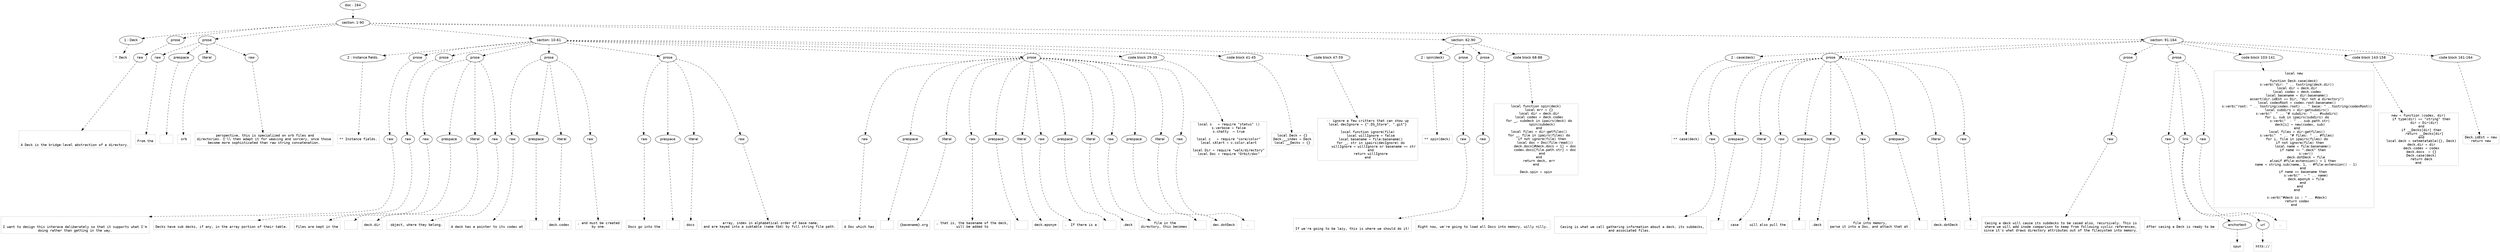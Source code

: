 digraph lpegNode {

node [fontname=Helvetica]
edge [style=dashed]

doc_0 [label="doc - 164"]


doc_0 -> { section_1}
{rank=same; section_1}

section_1 [label="section: 1-90"]


// END RANK doc_0

section_1 -> { header_2 prose_3 prose_4 section_5 section_6 section_7}
{rank=same; header_2 prose_3 prose_4 section_5 section_6 section_7}

header_2 [label="1 : Deck"]

prose_3 [label="prose"]

prose_4 [label="prose"]

section_5 [label="section: 10-61"]

section_6 [label="section: 62-90"]

section_7 [label="section: 91-164"]


// END RANK section_1

header_2 -> leaf_8
leaf_8  [color=Gray,shape=rectangle,fontname=Inconsolata,label="* Deck"]
// END RANK header_2

prose_3 -> { raw_9}
{rank=same; raw_9}

raw_9 [label="raw"]


// END RANK prose_3

raw_9 -> leaf_10
leaf_10  [color=Gray,shape=rectangle,fontname=Inconsolata,label="


A Deck is the bridge-level abstraction of a directory.
"]
// END RANK raw_9

prose_4 -> { raw_11 prespace_12 literal_13 raw_14}
{rank=same; raw_11 prespace_12 literal_13 raw_14}

raw_11 [label="raw"]

prespace_12 [label="prespace"]

literal_13 [label="literal"]

raw_14 [label="raw"]


// END RANK prose_4

raw_11 -> leaf_15
leaf_15  [color=Gray,shape=rectangle,fontname=Inconsolata,label="
From the"]
// END RANK raw_11

prespace_12 -> leaf_16
leaf_16  [color=Gray,shape=rectangle,fontname=Inconsolata,label=" "]
// END RANK prespace_12

literal_13 -> leaf_17
leaf_17  [color=Gray,shape=rectangle,fontname=Inconsolata,label="orb"]
// END RANK literal_13

raw_14 -> leaf_18
leaf_18  [color=Gray,shape=rectangle,fontname=Inconsolata,label=" perspective, this is specialized on orb files and
directories. I'll then adapt it for weaving and sorcery, once those
become more sophisticated than raw string concatenation.
"]
// END RANK raw_14

section_5 -> { header_19 prose_20 prose_21 prose_22 prose_23 prose_24 prose_25 codeblock_26 codeblock_27 codeblock_28}
{rank=same; header_19 prose_20 prose_21 prose_22 prose_23 prose_24 prose_25 codeblock_26 codeblock_27 codeblock_28}

header_19 [label="2 : Instance fields."]

prose_20 [label="prose"]

prose_21 [label="prose"]

prose_22 [label="prose"]

prose_23 [label="prose"]

prose_24 [label="prose"]

prose_25 [label="prose"]

codeblock_26 [label="code block 29-39"]

codeblock_27 [label="code block 41-45"]

codeblock_28 [label="code block 47-59"]


// END RANK section_5

header_19 -> leaf_29
leaf_29  [color=Gray,shape=rectangle,fontname=Inconsolata,label="** Instance fields."]
// END RANK header_19

prose_20 -> { raw_30}
{rank=same; raw_30}

raw_30 [label="raw"]


// END RANK prose_20

raw_30 -> leaf_31
leaf_31  [color=Gray,shape=rectangle,fontname=Inconsolata,label="

I want to design this interace deliberately so that it supports what I'm
doing rather than getting in the way.
"]
// END RANK raw_30

prose_21 -> { raw_32}
{rank=same; raw_32}

raw_32 [label="raw"]


// END RANK prose_21

raw_32 -> leaf_33
leaf_33  [color=Gray,shape=rectangle,fontname=Inconsolata,label="
Decks have sub decks, if any, in the array portion of their table.
"]
// END RANK raw_32

prose_22 -> { raw_34 prespace_35 literal_36 raw_37}
{rank=same; raw_34 prespace_35 literal_36 raw_37}

raw_34 [label="raw"]

prespace_35 [label="prespace"]

literal_36 [label="literal"]

raw_37 [label="raw"]


// END RANK prose_22

raw_34 -> leaf_38
leaf_38  [color=Gray,shape=rectangle,fontname=Inconsolata,label="
Files are kept in the"]
// END RANK raw_34

prespace_35 -> leaf_39
leaf_39  [color=Gray,shape=rectangle,fontname=Inconsolata,label=" "]
// END RANK prespace_35

literal_36 -> leaf_40
leaf_40  [color=Gray,shape=rectangle,fontname=Inconsolata,label="deck.dir"]
// END RANK literal_36

raw_37 -> leaf_41
leaf_41  [color=Gray,shape=rectangle,fontname=Inconsolata,label=" object, where they belong.
"]
// END RANK raw_37

prose_23 -> { raw_42 prespace_43 literal_44 raw_45}
{rank=same; raw_42 prespace_43 literal_44 raw_45}

raw_42 [label="raw"]

prespace_43 [label="prespace"]

literal_44 [label="literal"]

raw_45 [label="raw"]


// END RANK prose_23

raw_42 -> leaf_46
leaf_46  [color=Gray,shape=rectangle,fontname=Inconsolata,label="
A deck has a pointer to its codex at"]
// END RANK raw_42

prespace_43 -> leaf_47
leaf_47  [color=Gray,shape=rectangle,fontname=Inconsolata,label=" "]
// END RANK prespace_43

literal_44 -> leaf_48
leaf_48  [color=Gray,shape=rectangle,fontname=Inconsolata,label="deck.codex"]
// END RANK literal_44

raw_45 -> leaf_49
leaf_49  [color=Gray,shape=rectangle,fontname=Inconsolata,label=", and must be created
by one.
"]
// END RANK raw_45

prose_24 -> { raw_50 prespace_51 literal_52 raw_53}
{rank=same; raw_50 prespace_51 literal_52 raw_53}

raw_50 [label="raw"]

prespace_51 [label="prespace"]

literal_52 [label="literal"]

raw_53 [label="raw"]


// END RANK prose_24

raw_50 -> leaf_54
leaf_54  [color=Gray,shape=rectangle,fontname=Inconsolata,label="
Docs go into the"]
// END RANK raw_50

prespace_51 -> leaf_55
leaf_55  [color=Gray,shape=rectangle,fontname=Inconsolata,label=" "]
// END RANK prespace_51

literal_52 -> leaf_56
leaf_56  [color=Gray,shape=rectangle,fontname=Inconsolata,label="docs"]
// END RANK literal_52

raw_53 -> leaf_57
leaf_57  [color=Gray,shape=rectangle,fontname=Inconsolata,label=" array, index in alphabetical order of base name,
and are keyed into a subtable (name tbd) by full string file path.
"]
// END RANK raw_53

prose_25 -> { raw_58 prespace_59 literal_60 raw_61 prespace_62 literal_63 raw_64 prespace_65 literal_66 raw_67 prespace_68 literal_69 raw_70}
{rank=same; raw_58 prespace_59 literal_60 raw_61 prespace_62 literal_63 raw_64 prespace_65 literal_66 raw_67 prespace_68 literal_69 raw_70}

raw_58 [label="raw"]

prespace_59 [label="prespace"]

literal_60 [label="literal"]

raw_61 [label="raw"]

prespace_62 [label="prespace"]

literal_63 [label="literal"]

raw_64 [label="raw"]

prespace_65 [label="prespace"]

literal_66 [label="literal"]

raw_67 [label="raw"]

prespace_68 [label="prespace"]

literal_69 [label="literal"]

raw_70 [label="raw"]


// END RANK prose_25

raw_58 -> leaf_71
leaf_71  [color=Gray,shape=rectangle,fontname=Inconsolata,label="
A Doc which has"]
// END RANK raw_58

prespace_59 -> leaf_72
leaf_72  [color=Gray,shape=rectangle,fontname=Inconsolata,label=" "]
// END RANK prespace_59

literal_60 -> leaf_73
leaf_73  [color=Gray,shape=rectangle,fontname=Inconsolata,label="{basename}.org"]
// END RANK literal_60

raw_61 -> leaf_74
leaf_74  [color=Gray,shape=rectangle,fontname=Inconsolata,label=", that is, the basename of the deck,
will be added to"]
// END RANK raw_61

prespace_62 -> leaf_75
leaf_75  [color=Gray,shape=rectangle,fontname=Inconsolata,label=" "]
// END RANK prespace_62

literal_63 -> leaf_76
leaf_76  [color=Gray,shape=rectangle,fontname=Inconsolata,label="deck.eponym"]
// END RANK literal_63

raw_64 -> leaf_77
leaf_77  [color=Gray,shape=rectangle,fontname=Inconsolata,label=".  If there is a"]
// END RANK raw_64

prespace_65 -> leaf_78
leaf_78  [color=Gray,shape=rectangle,fontname=Inconsolata,label=" "]
// END RANK prespace_65

literal_66 -> leaf_79
leaf_79  [color=Gray,shape=rectangle,fontname=Inconsolata,label=".deck"]
// END RANK literal_66

raw_67 -> leaf_80
leaf_80  [color=Gray,shape=rectangle,fontname=Inconsolata,label=" file in the
directory, this becomes"]
// END RANK raw_67

prespace_68 -> leaf_81
leaf_81  [color=Gray,shape=rectangle,fontname=Inconsolata,label=" "]
// END RANK prespace_68

literal_69 -> leaf_82
leaf_82  [color=Gray,shape=rectangle,fontname=Inconsolata,label="dec.dotDeck"]
// END RANK literal_69

raw_70 -> leaf_83
leaf_83  [color=Gray,shape=rectangle,fontname=Inconsolata,label=".
"]
// END RANK raw_70

codeblock_26 -> leaf_84
leaf_84  [color=Gray,shape=rectangle,fontname=Inconsolata,label="local s   = require \"status\" ()
s.verbose = false
s.chatty  = true

local c   = require \"core/color\"
local cAlert = c.color.alert

local Dir = require \"walk/directory\"
local Doc = require \"Orbit/doc\""]
// END RANK codeblock_26

codeblock_27 -> leaf_85
leaf_85  [color=Gray,shape=rectangle,fontname=Inconsolata,label="local Deck = {}
Deck.__index = Deck
local __Decks = {}"]
// END RANK codeblock_27

codeblock_28 -> leaf_86
leaf_86  [color=Gray,shape=rectangle,fontname=Inconsolata,label="-- ignore a few critters that can show up
local decIgnore = {\".DS_Store\", \".git\"}

local function ignore(file)
   local willIgnore = false
   local basename = file:basename()
   for _, str in ipairs(decIgnore) do
      willIgnore = willIgnore or basename == str
   end
   return willIgnore
end"]
// END RANK codeblock_28

section_6 -> { header_87 prose_88 prose_89 codeblock_90}
{rank=same; header_87 prose_88 prose_89 codeblock_90}

header_87 [label="2 : spin(deck)"]

prose_88 [label="prose"]

prose_89 [label="prose"]

codeblock_90 [label="code block 68-88"]


// END RANK section_6

header_87 -> leaf_91
leaf_91  [color=Gray,shape=rectangle,fontname=Inconsolata,label="** spin(deck)"]
// END RANK header_87

prose_88 -> { raw_92}
{rank=same; raw_92}

raw_92 [label="raw"]


// END RANK prose_88

raw_92 -> leaf_93
leaf_93  [color=Gray,shape=rectangle,fontname=Inconsolata,label="

If we're going to be lazy, this is where we should do it!
"]
// END RANK raw_92

prose_89 -> { raw_94}
{rank=same; raw_94}

raw_94 [label="raw"]


// END RANK prose_89

raw_94 -> leaf_95
leaf_95  [color=Gray,shape=rectangle,fontname=Inconsolata,label="
Right now, we're going to load all Docs into memory, willy nilly.
"]
// END RANK raw_94

codeblock_90 -> leaf_96
leaf_96  [color=Gray,shape=rectangle,fontname=Inconsolata,label="local function spin(deck)
   local err = {}
   local dir = deck.dir
   local codex = deck.codex
   for _, subdeck in ipairs(deck) do
      spin(subdeck)
   end
   local files = dir:getfiles()
   for _, file in ipairs(files) do
      if not ignore(file) then
         local doc = Doc(file:read())
         deck.docs[#deck.docs + 1] = doc
         codex.docs[file.path.str] = doc
      end
   end
   return deck, err
end

Deck.spin = spin"]
// END RANK codeblock_90

section_7 -> { header_97 prose_98 prose_99 prose_100 codeblock_101 codeblock_102 codeblock_103}
{rank=same; header_97 prose_98 prose_99 prose_100 codeblock_101 codeblock_102 codeblock_103}

header_97 [label="2 : case(deck)"]

prose_98 [label="prose"]

prose_99 [label="prose"]

prose_100 [label="prose"]

codeblock_101 [label="code block 103-141"]

codeblock_102 [label="code block 143-158"]

codeblock_103 [label="code block 161-164"]


// END RANK section_7

header_97 -> leaf_104
leaf_104  [color=Gray,shape=rectangle,fontname=Inconsolata,label="** case(deck)"]
// END RANK header_97

prose_98 -> { raw_105 prespace_106 literal_107 raw_108 prespace_109 literal_110 raw_111 prespace_112 literal_113 raw_114}
{rank=same; raw_105 prespace_106 literal_107 raw_108 prespace_109 literal_110 raw_111 prespace_112 literal_113 raw_114}

raw_105 [label="raw"]

prespace_106 [label="prespace"]

literal_107 [label="literal"]

raw_108 [label="raw"]

prespace_109 [label="prespace"]

literal_110 [label="literal"]

raw_111 [label="raw"]

prespace_112 [label="prespace"]

literal_113 [label="literal"]

raw_114 [label="raw"]


// END RANK prose_98

raw_105 -> leaf_115
leaf_115  [color=Gray,shape=rectangle,fontname=Inconsolata,label="

  Casing is what we call gathering information about a deck, its subdecks,
and associated files. "]
// END RANK raw_105

prespace_106 -> leaf_116
leaf_116  [color=Gray,shape=rectangle,fontname=Inconsolata,label=" "]
// END RANK prespace_106

literal_107 -> leaf_117
leaf_117  [color=Gray,shape=rectangle,fontname=Inconsolata,label="case"]
// END RANK literal_107

raw_108 -> leaf_118
leaf_118  [color=Gray,shape=rectangle,fontname=Inconsolata,label=" will also pull the"]
// END RANK raw_108

prespace_109 -> leaf_119
leaf_119  [color=Gray,shape=rectangle,fontname=Inconsolata,label=" "]
// END RANK prespace_109

literal_110 -> leaf_120
leaf_120  [color=Gray,shape=rectangle,fontname=Inconsolata,label=".deck"]
// END RANK literal_110

raw_111 -> leaf_121
leaf_121  [color=Gray,shape=rectangle,fontname=Inconsolata,label=" file into memory,
parse it into a Doc, and attach that at"]
// END RANK raw_111

prespace_112 -> leaf_122
leaf_122  [color=Gray,shape=rectangle,fontname=Inconsolata,label=" "]
// END RANK prespace_112

literal_113 -> leaf_123
leaf_123  [color=Gray,shape=rectangle,fontname=Inconsolata,label="deck.dotDeck"]
// END RANK literal_113

raw_114 -> leaf_124
leaf_124  [color=Gray,shape=rectangle,fontname=Inconsolata,label=".
"]
// END RANK raw_114

prose_99 -> { raw_125}
{rank=same; raw_125}

raw_125 [label="raw"]


// END RANK prose_99

raw_125 -> leaf_126
leaf_126  [color=Gray,shape=rectangle,fontname=Inconsolata,label="
Casing a deck will cause its subdecks to be cased also, recursively. This is
where we will add inode comparison to keep from following cyclic references,
since it's what draws directory attributes out of the filesystem into memory.
"]
// END RANK raw_125

prose_100 -> { raw_127 link_128 raw_129}
{rank=same; raw_127 link_128 raw_129}

raw_127 [label="raw"]

link_128 [label="link"]

raw_129 [label="raw"]


// END RANK prose_100

raw_127 -> leaf_130
leaf_130  [color=Gray,shape=rectangle,fontname=Inconsolata,label="
After casing a Deck is ready to be "]
// END RANK raw_127

link_128 -> { anchortext_131 url_132}
{rank=same; anchortext_131 url_132}

anchortext_131 [label="anchortext"]

url_132 [label="url"]


// END RANK link_128

anchortext_131 -> leaf_133
leaf_133  [color=Gray,shape=rectangle,fontname=Inconsolata,label="spun"]
// END RANK anchortext_131

url_132 -> leaf_134
leaf_134  [color=Gray,shape=rectangle,fontname=Inconsolata,label="httk://"]
// END RANK url_132

raw_129 -> leaf_135
leaf_135  [color=Gray,shape=rectangle,fontname=Inconsolata,label=".
"]
// END RANK raw_129

codeblock_101 -> leaf_136
leaf_136  [color=Gray,shape=rectangle,fontname=Inconsolata,label="local new

function Deck.case(deck)
   s:verb(\"dir: \" .. tostring(deck.dir))
   local dir = deck.dir
   local codex = deck.codex
   local basename = dir:basename()
   assert(dir.idEst == Dir, \"dir not a directory\")
   local codexRoot = codex.root:basename()
   s:verb(\"root: \" .. tostring(codex.root) .. \" base: \" ..tostring(codexRoot))
   local subdirs = dir:getsubdirs()
   s:verb(\"  \" .. \"# subdirs: \" .. #subdirs)
   for i, sub in ipairs(subdirs) do
      s:verb(\"  - \" .. sub.path.str)
      deck[i] = new(codex, sub)
   end
   local files = dir:getfiles()
   s:verb(\"  \" .. \"# files: \" .. #files)
   for i, file in ipairs(files) do
      if not ignore(file) then
         local name = file:basename()
         if name == \".deck\" then
            s:ver()
            deck.dotDeck = file
         elseif #file:extension() > 1 then
            name = string.sub(name, 1, - #file:extension() - 1)
         end
         if name == basename then
            s:verb(\"  ~ \" .. name)
            deck.eponym = file
         end
      end
   end

   s:verb(\"#deck is : \" .. #deck)
   return codex
end"]
// END RANK codeblock_101

codeblock_102 -> leaf_137
leaf_137  [color=Gray,shape=rectangle,fontname=Inconsolata,label="new = function (codex, dir)
   if type(dir) == \"string\" then
      dir = Dir(dir)
   end
   if __Decks[dir] then
      return __Decks[dir]
   end
   local deck = setmetatable({}, Deck)
   deck.dir = dir
   deck.codex = codex
   deck.docs  = {}
   Deck.case(deck)
   return deck
end"]
// END RANK codeblock_102

codeblock_103 -> leaf_138
leaf_138  [color=Gray,shape=rectangle,fontname=Inconsolata,label="Deck.idEst = new
return new"]
// END RANK codeblock_103


}
